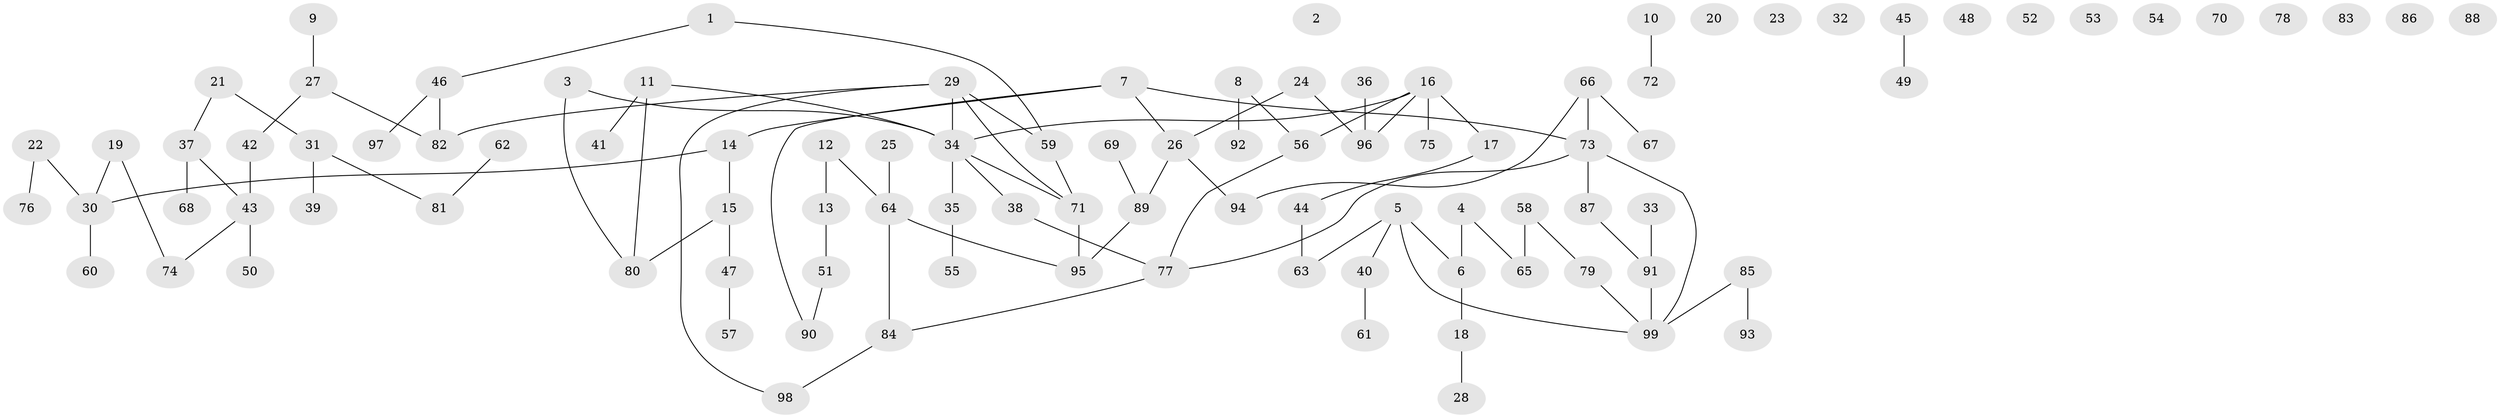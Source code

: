 // coarse degree distribution, {3: 0.06060606060606061, 0: 0.22727272727272727, 2: 0.24242424242424243, 4: 0.12121212121212122, 5: 0.06060606060606061, 1: 0.25757575757575757, 6: 0.015151515151515152, 7: 0.015151515151515152}
// Generated by graph-tools (version 1.1) at 2025/23/03/03/25 07:23:24]
// undirected, 99 vertices, 99 edges
graph export_dot {
graph [start="1"]
  node [color=gray90,style=filled];
  1;
  2;
  3;
  4;
  5;
  6;
  7;
  8;
  9;
  10;
  11;
  12;
  13;
  14;
  15;
  16;
  17;
  18;
  19;
  20;
  21;
  22;
  23;
  24;
  25;
  26;
  27;
  28;
  29;
  30;
  31;
  32;
  33;
  34;
  35;
  36;
  37;
  38;
  39;
  40;
  41;
  42;
  43;
  44;
  45;
  46;
  47;
  48;
  49;
  50;
  51;
  52;
  53;
  54;
  55;
  56;
  57;
  58;
  59;
  60;
  61;
  62;
  63;
  64;
  65;
  66;
  67;
  68;
  69;
  70;
  71;
  72;
  73;
  74;
  75;
  76;
  77;
  78;
  79;
  80;
  81;
  82;
  83;
  84;
  85;
  86;
  87;
  88;
  89;
  90;
  91;
  92;
  93;
  94;
  95;
  96;
  97;
  98;
  99;
  1 -- 46;
  1 -- 59;
  3 -- 34;
  3 -- 80;
  4 -- 6;
  4 -- 65;
  5 -- 6;
  5 -- 40;
  5 -- 63;
  5 -- 99;
  6 -- 18;
  7 -- 14;
  7 -- 26;
  7 -- 73;
  7 -- 90;
  8 -- 56;
  8 -- 92;
  9 -- 27;
  10 -- 72;
  11 -- 34;
  11 -- 41;
  11 -- 80;
  12 -- 13;
  12 -- 64;
  13 -- 51;
  14 -- 15;
  14 -- 30;
  15 -- 47;
  15 -- 80;
  16 -- 17;
  16 -- 34;
  16 -- 56;
  16 -- 75;
  16 -- 96;
  17 -- 44;
  18 -- 28;
  19 -- 30;
  19 -- 74;
  21 -- 31;
  21 -- 37;
  22 -- 30;
  22 -- 76;
  24 -- 26;
  24 -- 96;
  25 -- 64;
  26 -- 89;
  26 -- 94;
  27 -- 42;
  27 -- 82;
  29 -- 34;
  29 -- 59;
  29 -- 71;
  29 -- 82;
  29 -- 98;
  30 -- 60;
  31 -- 39;
  31 -- 81;
  33 -- 91;
  34 -- 35;
  34 -- 38;
  34 -- 71;
  35 -- 55;
  36 -- 96;
  37 -- 43;
  37 -- 68;
  38 -- 77;
  40 -- 61;
  42 -- 43;
  43 -- 50;
  43 -- 74;
  44 -- 63;
  45 -- 49;
  46 -- 82;
  46 -- 97;
  47 -- 57;
  51 -- 90;
  56 -- 77;
  58 -- 65;
  58 -- 79;
  59 -- 71;
  62 -- 81;
  64 -- 84;
  64 -- 95;
  66 -- 67;
  66 -- 73;
  66 -- 94;
  69 -- 89;
  71 -- 95;
  73 -- 77;
  73 -- 87;
  73 -- 99;
  77 -- 84;
  79 -- 99;
  84 -- 98;
  85 -- 93;
  85 -- 99;
  87 -- 91;
  89 -- 95;
  91 -- 99;
}
